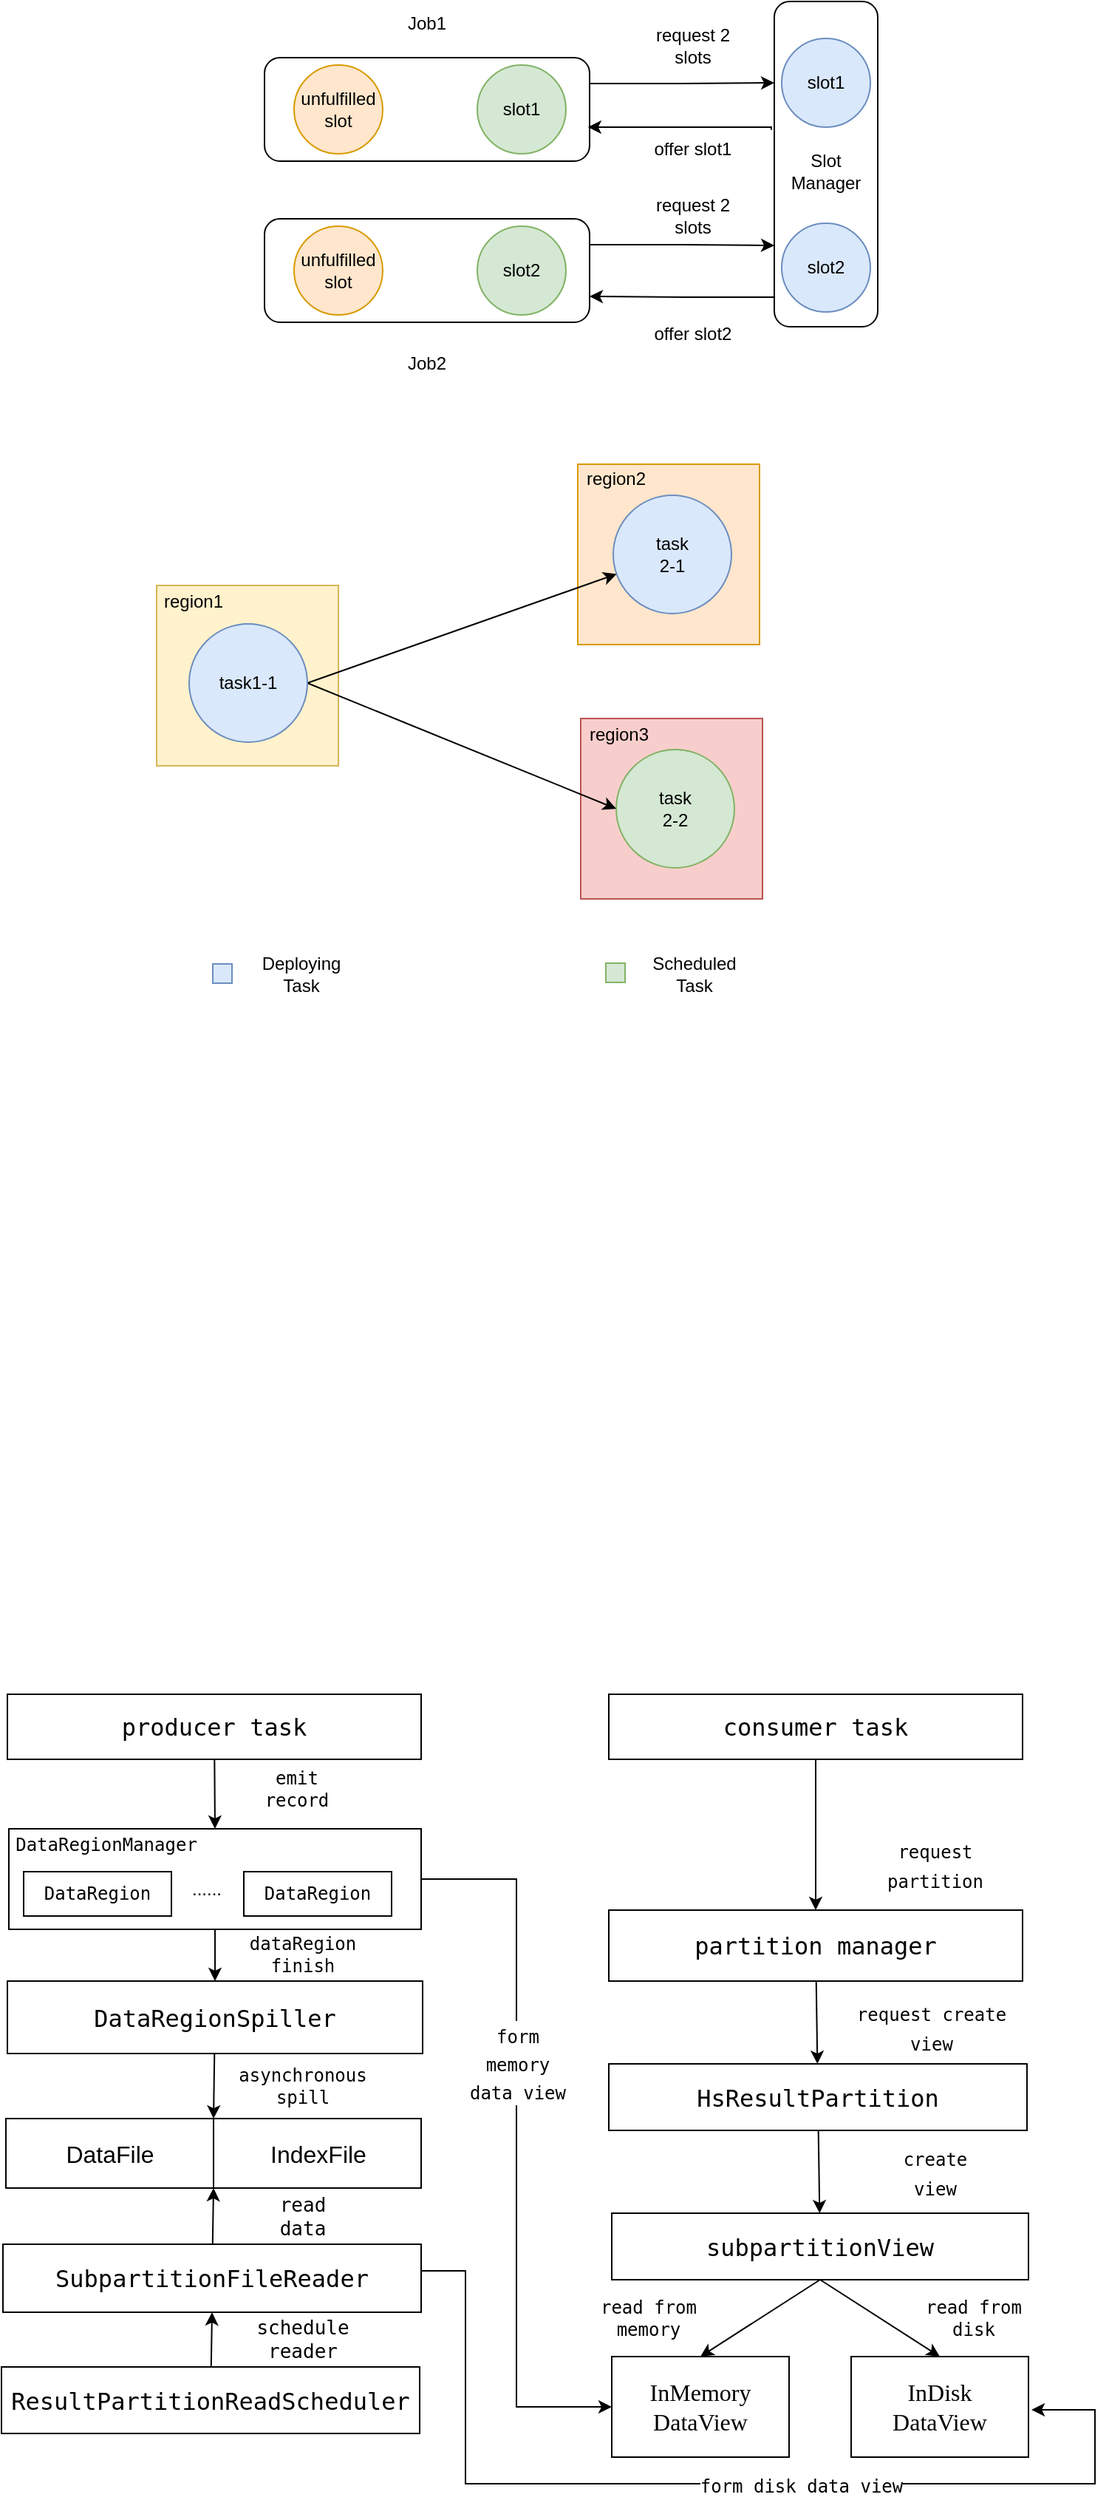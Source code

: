 <mxfile version="17.4.0" type="github">
  <diagram id="C5RBs43oDa-KdzZeNtuy" name="Page-1">
    <mxGraphModel dx="1298" dy="662" grid="0" gridSize="10" guides="1" tooltips="1" connect="1" arrows="1" fold="1" page="1" pageScale="1" pageWidth="827" pageHeight="1169" math="0" shadow="0">
      <root>
        <mxCell id="WIyWlLk6GJQsqaUBKTNV-0" />
        <mxCell id="WIyWlLk6GJQsqaUBKTNV-1" parent="WIyWlLk6GJQsqaUBKTNV-0" />
        <mxCell id="6nt90bKr9o_mBd81rcLL-40" value="" style="rounded=0;whiteSpace=wrap;html=1;labelBackgroundColor=none;strokeColor=#b85450;fillColor=#f8cecc;" vertex="1" parent="WIyWlLk6GJQsqaUBKTNV-1">
          <mxGeometry x="454" y="545" width="123" height="122" as="geometry" />
        </mxCell>
        <mxCell id="6nt90bKr9o_mBd81rcLL-39" value="" style="rounded=0;whiteSpace=wrap;html=1;labelBackgroundColor=none;strokeColor=#d79b00;fillColor=#ffe6cc;gradientColor=none;" vertex="1" parent="WIyWlLk6GJQsqaUBKTNV-1">
          <mxGeometry x="452" y="373" width="123" height="122" as="geometry" />
        </mxCell>
        <mxCell id="6nt90bKr9o_mBd81rcLL-38" value="" style="rounded=0;whiteSpace=wrap;html=1;labelBackgroundColor=none;strokeColor=#d6b656;fillColor=#fff2cc;" vertex="1" parent="WIyWlLk6GJQsqaUBKTNV-1">
          <mxGeometry x="167" y="455" width="123" height="122" as="geometry" />
        </mxCell>
        <mxCell id="6nt90bKr9o_mBd81rcLL-22" style="edgeStyle=orthogonalEdgeStyle;rounded=0;orthogonalLoop=1;jettySize=auto;html=1;exitX=0.832;exitY=0.986;exitDx=0;exitDy=0;entryX=1;entryY=0.75;entryDx=0;entryDy=0;exitPerimeter=0;" edge="1" parent="WIyWlLk6GJQsqaUBKTNV-1" source="6nt90bKr9o_mBd81rcLL-2" target="6nt90bKr9o_mBd81rcLL-17">
          <mxGeometry relative="1" as="geometry">
            <Array as="points">
              <mxPoint x="586" y="260" />
              <mxPoint x="523" y="260" />
            </Array>
          </mxGeometry>
        </mxCell>
        <mxCell id="6nt90bKr9o_mBd81rcLL-2" value="&lt;div style=&quot;direction: rtl&quot;&gt;&lt;br&gt;&lt;/div&gt;" style="rounded=1;whiteSpace=wrap;html=1;rotation=90;" vertex="1" parent="WIyWlLk6GJQsqaUBKTNV-1">
          <mxGeometry x="510" y="135" width="220" height="70" as="geometry" />
        </mxCell>
        <mxCell id="6nt90bKr9o_mBd81rcLL-24" style="edgeStyle=orthogonalEdgeStyle;rounded=0;orthogonalLoop=1;jettySize=auto;html=1;exitX=1;exitY=0.25;exitDx=0;exitDy=0;entryX=0.25;entryY=1;entryDx=0;entryDy=0;" edge="1" parent="WIyWlLk6GJQsqaUBKTNV-1" source="6nt90bKr9o_mBd81rcLL-6" target="6nt90bKr9o_mBd81rcLL-2">
          <mxGeometry relative="1" as="geometry" />
        </mxCell>
        <mxCell id="6nt90bKr9o_mBd81rcLL-6" value="" style="rounded=1;whiteSpace=wrap;html=1;" vertex="1" parent="WIyWlLk6GJQsqaUBKTNV-1">
          <mxGeometry x="240" y="98" width="220" height="70" as="geometry" />
        </mxCell>
        <mxCell id="6nt90bKr9o_mBd81rcLL-7" value="&lt;span style=&quot;&quot;&gt;slot1&lt;/span&gt;" style="ellipse;whiteSpace=wrap;html=1;aspect=fixed;direction=south;labelBackgroundColor=none;fillColor=#d5e8d4;strokeColor=#82b366;" vertex="1" parent="WIyWlLk6GJQsqaUBKTNV-1">
          <mxGeometry x="384" y="103" width="60" height="60" as="geometry" />
        </mxCell>
        <mxCell id="6nt90bKr9o_mBd81rcLL-12" value="request 2 slots" style="text;html=1;strokeColor=none;fillColor=none;align=center;verticalAlign=middle;whiteSpace=wrap;rounded=0;" vertex="1" parent="WIyWlLk6GJQsqaUBKTNV-1">
          <mxGeometry x="500" y="75" width="60" height="30" as="geometry" />
        </mxCell>
        <mxCell id="6nt90bKr9o_mBd81rcLL-13" value="offer slot1" style="text;html=1;strokeColor=none;fillColor=none;align=center;verticalAlign=middle;whiteSpace=wrap;rounded=0;" vertex="1" parent="WIyWlLk6GJQsqaUBKTNV-1">
          <mxGeometry x="500" y="145" width="60" height="30" as="geometry" />
        </mxCell>
        <mxCell id="6nt90bKr9o_mBd81rcLL-16" style="edgeStyle=orthogonalEdgeStyle;rounded=0;orthogonalLoop=1;jettySize=auto;html=1;entryX=0.995;entryY=0.671;entryDx=0;entryDy=0;entryPerimeter=0;exitX=0.395;exitY=1.029;exitDx=0;exitDy=0;exitPerimeter=0;" edge="1" parent="WIyWlLk6GJQsqaUBKTNV-1" source="6nt90bKr9o_mBd81rcLL-2" target="6nt90bKr9o_mBd81rcLL-6">
          <mxGeometry relative="1" as="geometry">
            <Array as="points">
              <mxPoint x="583" y="145" />
            </Array>
          </mxGeometry>
        </mxCell>
        <mxCell id="6nt90bKr9o_mBd81rcLL-14" value="Slot&lt;br&gt;Manager" style="text;html=1;strokeColor=none;fillColor=none;align=center;verticalAlign=middle;whiteSpace=wrap;rounded=0;" vertex="1" parent="WIyWlLk6GJQsqaUBKTNV-1">
          <mxGeometry x="590" y="160" width="60" height="30" as="geometry" />
        </mxCell>
        <mxCell id="6nt90bKr9o_mBd81rcLL-25" style="edgeStyle=orthogonalEdgeStyle;rounded=0;orthogonalLoop=1;jettySize=auto;html=1;exitX=1;exitY=0.25;exitDx=0;exitDy=0;entryX=0.75;entryY=1;entryDx=0;entryDy=0;" edge="1" parent="WIyWlLk6GJQsqaUBKTNV-1" source="6nt90bKr9o_mBd81rcLL-17" target="6nt90bKr9o_mBd81rcLL-2">
          <mxGeometry relative="1" as="geometry" />
        </mxCell>
        <mxCell id="6nt90bKr9o_mBd81rcLL-17" value="" style="rounded=1;whiteSpace=wrap;html=1;" vertex="1" parent="WIyWlLk6GJQsqaUBKTNV-1">
          <mxGeometry x="240" y="207" width="220" height="70" as="geometry" />
        </mxCell>
        <mxCell id="6nt90bKr9o_mBd81rcLL-18" value="slot2" style="ellipse;whiteSpace=wrap;html=1;aspect=fixed;direction=south;fillColor=#d5e8d4;strokeColor=#82b366;" vertex="1" parent="WIyWlLk6GJQsqaUBKTNV-1">
          <mxGeometry x="384" y="212" width="60" height="60" as="geometry" />
        </mxCell>
        <mxCell id="6nt90bKr9o_mBd81rcLL-19" value="request 2 slots" style="text;html=1;strokeColor=none;fillColor=none;align=center;verticalAlign=middle;whiteSpace=wrap;rounded=0;" vertex="1" parent="WIyWlLk6GJQsqaUBKTNV-1">
          <mxGeometry x="500" y="190" width="60" height="30" as="geometry" />
        </mxCell>
        <mxCell id="6nt90bKr9o_mBd81rcLL-20" value="offer slot2" style="text;html=1;strokeColor=none;fillColor=none;align=center;verticalAlign=middle;whiteSpace=wrap;rounded=0;" vertex="1" parent="WIyWlLk6GJQsqaUBKTNV-1">
          <mxGeometry x="500" y="270" width="60" height="30" as="geometry" />
        </mxCell>
        <mxCell id="6nt90bKr9o_mBd81rcLL-27" value="unfulfilled&lt;br&gt;slot" style="ellipse;whiteSpace=wrap;html=1;aspect=fixed;direction=south;labelBackgroundColor=none;fillColor=#ffe6cc;strokeColor=#d79b00;" vertex="1" parent="WIyWlLk6GJQsqaUBKTNV-1">
          <mxGeometry x="260" y="103" width="60" height="60" as="geometry" />
        </mxCell>
        <mxCell id="6nt90bKr9o_mBd81rcLL-28" value="unfulfilled&lt;br&gt;slot" style="ellipse;whiteSpace=wrap;html=1;aspect=fixed;direction=south;labelBackgroundColor=none;fillColor=#ffe6cc;strokeColor=#d79b00;" vertex="1" parent="WIyWlLk6GJQsqaUBKTNV-1">
          <mxGeometry x="260" y="212" width="60" height="60" as="geometry" />
        </mxCell>
        <mxCell id="6nt90bKr9o_mBd81rcLL-29" value="&lt;span style=&quot;&quot;&gt;slot1&lt;/span&gt;" style="ellipse;whiteSpace=wrap;html=1;aspect=fixed;direction=south;labelBackgroundColor=none;fillColor=#dae8fc;strokeColor=#6c8ebf;" vertex="1" parent="WIyWlLk6GJQsqaUBKTNV-1">
          <mxGeometry x="590" y="85" width="60" height="60" as="geometry" />
        </mxCell>
        <mxCell id="6nt90bKr9o_mBd81rcLL-30" value="&lt;span&gt;slot2&lt;/span&gt;" style="ellipse;whiteSpace=wrap;html=1;aspect=fixed;direction=south;labelBackgroundColor=none;fillColor=#dae8fc;strokeColor=#6c8ebf;" vertex="1" parent="WIyWlLk6GJQsqaUBKTNV-1">
          <mxGeometry x="590" y="210" width="60" height="60" as="geometry" />
        </mxCell>
        <mxCell id="6nt90bKr9o_mBd81rcLL-31" value="Job1" style="text;html=1;strokeColor=none;fillColor=none;align=center;verticalAlign=middle;whiteSpace=wrap;rounded=0;labelBackgroundColor=none;" vertex="1" parent="WIyWlLk6GJQsqaUBKTNV-1">
          <mxGeometry x="320" y="60" width="60" height="30" as="geometry" />
        </mxCell>
        <mxCell id="6nt90bKr9o_mBd81rcLL-33" value="Job2" style="text;html=1;strokeColor=none;fillColor=none;align=center;verticalAlign=middle;whiteSpace=wrap;rounded=0;labelBackgroundColor=none;" vertex="1" parent="WIyWlLk6GJQsqaUBKTNV-1">
          <mxGeometry x="320" y="290" width="60" height="30" as="geometry" />
        </mxCell>
        <mxCell id="6nt90bKr9o_mBd81rcLL-35" value="task&lt;br&gt;2-1" style="ellipse;whiteSpace=wrap;html=1;aspect=fixed;labelBackgroundColor=none;strokeColor=#6c8ebf;fillColor=#dae8fc;" vertex="1" parent="WIyWlLk6GJQsqaUBKTNV-1">
          <mxGeometry x="476" y="394" width="80" height="80" as="geometry" />
        </mxCell>
        <mxCell id="6nt90bKr9o_mBd81rcLL-36" value="task&lt;br&gt;2-2" style="ellipse;whiteSpace=wrap;html=1;aspect=fixed;labelBackgroundColor=none;strokeColor=#82b366;fillColor=#d5e8d4;" vertex="1" parent="WIyWlLk6GJQsqaUBKTNV-1">
          <mxGeometry x="478" y="566" width="80" height="80" as="geometry" />
        </mxCell>
        <mxCell id="6nt90bKr9o_mBd81rcLL-44" style="rounded=0;orthogonalLoop=1;jettySize=auto;html=1;exitX=1;exitY=0.5;exitDx=0;exitDy=0;" edge="1" parent="WIyWlLk6GJQsqaUBKTNV-1" source="6nt90bKr9o_mBd81rcLL-37" target="6nt90bKr9o_mBd81rcLL-35">
          <mxGeometry relative="1" as="geometry" />
        </mxCell>
        <mxCell id="6nt90bKr9o_mBd81rcLL-45" style="edgeStyle=none;rounded=0;orthogonalLoop=1;jettySize=auto;html=1;exitX=1;exitY=0.5;exitDx=0;exitDy=0;entryX=0;entryY=0.5;entryDx=0;entryDy=0;" edge="1" parent="WIyWlLk6GJQsqaUBKTNV-1" source="6nt90bKr9o_mBd81rcLL-37" target="6nt90bKr9o_mBd81rcLL-36">
          <mxGeometry relative="1" as="geometry" />
        </mxCell>
        <mxCell id="6nt90bKr9o_mBd81rcLL-37" value="task1-1" style="ellipse;whiteSpace=wrap;html=1;aspect=fixed;labelBackgroundColor=none;strokeColor=#6c8ebf;fillColor=#dae8fc;" vertex="1" parent="WIyWlLk6GJQsqaUBKTNV-1">
          <mxGeometry x="189" y="481" width="80" height="80" as="geometry" />
        </mxCell>
        <mxCell id="6nt90bKr9o_mBd81rcLL-41" value="region1" style="text;html=1;strokeColor=none;fillColor=none;align=center;verticalAlign=middle;whiteSpace=wrap;rounded=0;labelBackgroundColor=none;" vertex="1" parent="WIyWlLk6GJQsqaUBKTNV-1">
          <mxGeometry x="162" y="451" width="60" height="30" as="geometry" />
        </mxCell>
        <mxCell id="6nt90bKr9o_mBd81rcLL-42" value="region2" style="text;html=1;strokeColor=none;fillColor=none;align=center;verticalAlign=middle;whiteSpace=wrap;rounded=0;labelBackgroundColor=none;" vertex="1" parent="WIyWlLk6GJQsqaUBKTNV-1">
          <mxGeometry x="448" y="368" width="60" height="30" as="geometry" />
        </mxCell>
        <mxCell id="6nt90bKr9o_mBd81rcLL-43" value="region3" style="text;html=1;strokeColor=none;fillColor=none;align=center;verticalAlign=middle;whiteSpace=wrap;rounded=0;labelBackgroundColor=none;" vertex="1" parent="WIyWlLk6GJQsqaUBKTNV-1">
          <mxGeometry x="450" y="541" width="60" height="30" as="geometry" />
        </mxCell>
        <mxCell id="6nt90bKr9o_mBd81rcLL-48" value="" style="rounded=0;whiteSpace=wrap;html=1;labelBackgroundColor=none;strokeColor=#6c8ebf;fillColor=#dae8fc;sketch=0;" vertex="1" parent="WIyWlLk6GJQsqaUBKTNV-1">
          <mxGeometry x="205" y="711" width="13" height="13" as="geometry" />
        </mxCell>
        <mxCell id="6nt90bKr9o_mBd81rcLL-49" value="Deploying&lt;br&gt;Task" style="text;html=1;strokeColor=none;fillColor=none;align=center;verticalAlign=middle;whiteSpace=wrap;rounded=0;labelBackgroundColor=none;" vertex="1" parent="WIyWlLk6GJQsqaUBKTNV-1">
          <mxGeometry x="235" y="703" width="60" height="30" as="geometry" />
        </mxCell>
        <mxCell id="6nt90bKr9o_mBd81rcLL-50" value="" style="rounded=0;whiteSpace=wrap;html=1;labelBackgroundColor=none;strokeColor=#82b366;fillColor=#d5e8d4;" vertex="1" parent="WIyWlLk6GJQsqaUBKTNV-1">
          <mxGeometry x="471" y="710.5" width="13" height="13" as="geometry" />
        </mxCell>
        <mxCell id="6nt90bKr9o_mBd81rcLL-51" value="Scheduled Task" style="text;html=1;strokeColor=none;fillColor=none;align=center;verticalAlign=middle;whiteSpace=wrap;rounded=0;labelBackgroundColor=none;" vertex="1" parent="WIyWlLk6GJQsqaUBKTNV-1">
          <mxGeometry x="501" y="702.5" width="60" height="30" as="geometry" />
        </mxCell>
        <mxCell id="6nt90bKr9o_mBd81rcLL-62" value="" style="edgeStyle=none;rounded=0;orthogonalLoop=1;jettySize=auto;html=1;endArrow=classic;endFill=1;entryX=0.5;entryY=0;entryDx=0;entryDy=0;" edge="1" parent="WIyWlLk6GJQsqaUBKTNV-1" source="6nt90bKr9o_mBd81rcLL-53" target="6nt90bKr9o_mBd81rcLL-54">
          <mxGeometry relative="1" as="geometry" />
        </mxCell>
        <mxCell id="6nt90bKr9o_mBd81rcLL-53" value="&lt;font face=&quot;monaco, monospace&quot; style=&quot;font-size: 16px&quot;&gt;producer task&lt;/font&gt;" style="rounded=0;whiteSpace=wrap;html=1;shadow=0;glass=0;labelBackgroundColor=none;sketch=0;strokeColor=default;fillColor=default;gradientColor=none;" vertex="1" parent="WIyWlLk6GJQsqaUBKTNV-1">
          <mxGeometry x="66" y="1205" width="280" height="44" as="geometry" />
        </mxCell>
        <mxCell id="6nt90bKr9o_mBd81rcLL-70" value="" style="edgeStyle=none;rounded=0;orthogonalLoop=1;jettySize=auto;html=1;endArrow=classic;endFill=1;" edge="1" parent="WIyWlLk6GJQsqaUBKTNV-1" source="6nt90bKr9o_mBd81rcLL-54" target="6nt90bKr9o_mBd81rcLL-68">
          <mxGeometry relative="1" as="geometry" />
        </mxCell>
        <mxCell id="6nt90bKr9o_mBd81rcLL-63" value="&lt;font face=&quot;monaco, monospace&quot;&gt;emit&lt;br&gt;record&lt;/font&gt;" style="text;html=1;strokeColor=none;fillColor=none;align=center;verticalAlign=middle;whiteSpace=wrap;rounded=0;shadow=0;glass=0;labelBackgroundColor=none;sketch=0;" vertex="1" parent="WIyWlLk6GJQsqaUBKTNV-1">
          <mxGeometry x="232" y="1254" width="60" height="30" as="geometry" />
        </mxCell>
        <mxCell id="6nt90bKr9o_mBd81rcLL-64" value="" style="rounded=0;whiteSpace=wrap;html=1;shadow=0;glass=0;labelBackgroundColor=none;sketch=0;strokeColor=default;fillColor=default;gradientColor=none;" vertex="1" parent="WIyWlLk6GJQsqaUBKTNV-1">
          <mxGeometry x="65" y="1492" width="280" height="47" as="geometry" />
        </mxCell>
        <mxCell id="6nt90bKr9o_mBd81rcLL-74" value="" style="edgeStyle=none;rounded=0;orthogonalLoop=1;jettySize=auto;html=1;endArrow=classic;endFill=1;entryX=0;entryY=0;entryDx=0;entryDy=0;" edge="1" parent="WIyWlLk6GJQsqaUBKTNV-1" source="6nt90bKr9o_mBd81rcLL-68" target="6nt90bKr9o_mBd81rcLL-66">
          <mxGeometry relative="1" as="geometry" />
        </mxCell>
        <mxCell id="6nt90bKr9o_mBd81rcLL-68" value="&lt;font face=&quot;monaco, monospace&quot; style=&quot;font-size: 16px&quot;&gt;DataRegionSpiller&lt;/font&gt;" style="rounded=0;whiteSpace=wrap;html=1;shadow=0;glass=0;labelBackgroundColor=none;sketch=0;strokeColor=default;fillColor=default;gradientColor=none;" vertex="1" parent="WIyWlLk6GJQsqaUBKTNV-1">
          <mxGeometry x="66" y="1399" width="281" height="49" as="geometry" />
        </mxCell>
        <mxCell id="6nt90bKr9o_mBd81rcLL-71" value="" style="group" vertex="1" connectable="0" parent="WIyWlLk6GJQsqaUBKTNV-1">
          <mxGeometry x="67" y="1292" width="279" height="72" as="geometry" />
        </mxCell>
        <mxCell id="6nt90bKr9o_mBd81rcLL-54" value="" style="rounded=0;whiteSpace=wrap;html=1;shadow=0;glass=0;labelBackgroundColor=none;sketch=0;strokeColor=default;fillColor=default;gradientColor=none;" vertex="1" parent="6nt90bKr9o_mBd81rcLL-71">
          <mxGeometry y="4" width="279" height="68" as="geometry" />
        </mxCell>
        <mxCell id="6nt90bKr9o_mBd81rcLL-55" value="&lt;font face=&quot;monaco, monospace&quot;&gt;DataRegion&lt;/font&gt;" style="rounded=0;whiteSpace=wrap;html=1;shadow=0;glass=0;labelBackgroundColor=none;sketch=0;strokeColor=default;fillColor=default;gradientColor=none;" vertex="1" parent="6nt90bKr9o_mBd81rcLL-71">
          <mxGeometry x="10" y="33" width="100" height="30" as="geometry" />
        </mxCell>
        <mxCell id="6nt90bKr9o_mBd81rcLL-56" value="&lt;font face=&quot;monaco, monospace&quot;&gt;DataRegion&lt;/font&gt;" style="rounded=0;whiteSpace=wrap;html=1;shadow=0;glass=0;labelBackgroundColor=none;sketch=0;strokeColor=default;fillColor=default;gradientColor=none;" vertex="1" parent="6nt90bKr9o_mBd81rcLL-71">
          <mxGeometry x="159" y="33" width="100" height="30" as="geometry" />
        </mxCell>
        <mxCell id="6nt90bKr9o_mBd81rcLL-57" value="......" style="text;html=1;strokeColor=none;fillColor=none;align=center;verticalAlign=middle;whiteSpace=wrap;rounded=0;shadow=0;glass=0;labelBackgroundColor=none;sketch=0;" vertex="1" parent="6nt90bKr9o_mBd81rcLL-71">
          <mxGeometry x="104" y="30" width="60" height="30" as="geometry" />
        </mxCell>
        <mxCell id="6nt90bKr9o_mBd81rcLL-58" value="&lt;font face=&quot;monaco, monospace&quot;&gt;DataRegionManager&lt;/font&gt;" style="text;html=1;strokeColor=none;fillColor=none;align=center;verticalAlign=middle;whiteSpace=wrap;rounded=0;shadow=0;glass=0;labelBackgroundColor=none;sketch=0;" vertex="1" parent="6nt90bKr9o_mBd81rcLL-71">
          <mxGeometry x="36" width="60" height="30" as="geometry" />
        </mxCell>
        <mxCell id="6nt90bKr9o_mBd81rcLL-73" value="" style="group;fontSize=16;" vertex="1" connectable="0" parent="WIyWlLk6GJQsqaUBKTNV-1">
          <mxGeometry x="64" y="1492" width="281" height="47" as="geometry" />
        </mxCell>
        <mxCell id="6nt90bKr9o_mBd81rcLL-77" value="" style="group" vertex="1" connectable="0" parent="6nt90bKr9o_mBd81rcLL-73">
          <mxGeometry x="1.004" width="281" height="47" as="geometry" />
        </mxCell>
        <mxCell id="6nt90bKr9o_mBd81rcLL-65" value="&lt;font style=&quot;font-size: 16px&quot;&gt;DataFile&lt;/font&gt;" style="rounded=0;whiteSpace=wrap;html=1;shadow=0;glass=0;labelBackgroundColor=none;sketch=0;strokeColor=default;fillColor=default;gradientColor=none;" vertex="1" parent="6nt90bKr9o_mBd81rcLL-77">
          <mxGeometry width="140.5" height="47" as="geometry" />
        </mxCell>
        <mxCell id="6nt90bKr9o_mBd81rcLL-66" value="&lt;font style=&quot;font-size: 16px&quot;&gt;IndexFile&lt;/font&gt;" style="rounded=0;whiteSpace=wrap;html=1;shadow=0;glass=0;labelBackgroundColor=none;sketch=0;strokeColor=default;fillColor=default;gradientColor=none;" vertex="1" parent="6nt90bKr9o_mBd81rcLL-77">
          <mxGeometry x="140.5" width="140.5" height="47" as="geometry" />
        </mxCell>
        <mxCell id="6nt90bKr9o_mBd81rcLL-75" value="&lt;font face=&quot;monaco, monospace&quot;&gt;dataRegion&lt;br&gt;finish&lt;/font&gt;" style="text;html=1;strokeColor=none;fillColor=none;align=center;verticalAlign=middle;whiteSpace=wrap;rounded=0;shadow=0;glass=0;labelBackgroundColor=none;sketch=0;" vertex="1" parent="WIyWlLk6GJQsqaUBKTNV-1">
          <mxGeometry x="236" y="1366" width="60" height="30" as="geometry" />
        </mxCell>
        <mxCell id="6nt90bKr9o_mBd81rcLL-76" value="&lt;font face=&quot;monaco, monospace&quot;&gt;asynchronous&lt;br&gt;spill&lt;/font&gt;" style="text;html=1;strokeColor=none;fillColor=none;align=center;verticalAlign=middle;whiteSpace=wrap;rounded=0;shadow=0;glass=0;labelBackgroundColor=none;sketch=0;" vertex="1" parent="WIyWlLk6GJQsqaUBKTNV-1">
          <mxGeometry x="236" y="1455" width="60" height="30" as="geometry" />
        </mxCell>
        <mxCell id="6nt90bKr9o_mBd81rcLL-79" value="" style="edgeStyle=none;rounded=0;orthogonalLoop=1;jettySize=auto;html=1;fontFamily=Times New Roman;fontSize=16;endArrow=classic;endFill=1;entryX=0;entryY=1;entryDx=0;entryDy=0;" edge="1" parent="WIyWlLk6GJQsqaUBKTNV-1" source="6nt90bKr9o_mBd81rcLL-78" target="6nt90bKr9o_mBd81rcLL-66">
          <mxGeometry relative="1" as="geometry" />
        </mxCell>
        <mxCell id="6nt90bKr9o_mBd81rcLL-103" style="edgeStyle=orthogonalEdgeStyle;rounded=0;orthogonalLoop=1;jettySize=auto;html=1;entryX=1.017;entryY=0.603;entryDx=0;entryDy=0;fontFamily=Times New Roman;fontSize=16;endArrow=classic;endFill=1;entryPerimeter=0;" edge="1" parent="WIyWlLk6GJQsqaUBKTNV-1">
          <mxGeometry relative="1" as="geometry">
            <mxPoint x="346" y="1595" as="sourcePoint" />
            <mxPoint x="759.04" y="1689.004" as="targetPoint" />
            <Array as="points">
              <mxPoint x="376" y="1595" />
              <mxPoint x="376" y="1739" />
              <mxPoint x="802" y="1739" />
              <mxPoint x="802" y="1689" />
            </Array>
          </mxGeometry>
        </mxCell>
        <mxCell id="6nt90bKr9o_mBd81rcLL-106" value="&lt;font face=&quot;monaco, monospace&quot; style=&quot;font-size: 12px&quot;&gt;form disk data view&lt;/font&gt;" style="edgeLabel;html=1;align=center;verticalAlign=middle;resizable=0;points=[];fontSize=16;fontFamily=Times New Roman;" vertex="1" connectable="0" parent="6nt90bKr9o_mBd81rcLL-103">
          <mxGeometry x="0.158" relative="1" as="geometry">
            <mxPoint as="offset" />
          </mxGeometry>
        </mxCell>
        <mxCell id="6nt90bKr9o_mBd81rcLL-78" value="&lt;pre style=&quot;background-color: rgb(255 , 255 , 255) ; color: rgb(8 , 8 , 8) ; font-size: 12pt&quot;&gt;&lt;span style=&quot;color: rgb(0 , 0 , 0)&quot;&gt;&lt;font face=&quot;monaco, monospace&quot;&gt;SubpartitionFileReader&lt;/font&gt;&lt;/span&gt;&lt;/pre&gt;" style="rounded=0;whiteSpace=wrap;html=1;shadow=0;glass=0;labelBackgroundColor=none;sketch=0;strokeColor=default;fillColor=default;gradientColor=none;" vertex="1" parent="WIyWlLk6GJQsqaUBKTNV-1">
          <mxGeometry x="63" y="1577" width="283" height="46" as="geometry" />
        </mxCell>
        <mxCell id="6nt90bKr9o_mBd81rcLL-80" value="&lt;font face=&quot;monaco, monospace&quot; style=&quot;font-size: 13px;&quot;&gt;read&lt;br style=&quot;font-size: 13px;&quot;&gt;data&lt;/font&gt;" style="text;html=1;strokeColor=none;fillColor=none;align=center;verticalAlign=middle;whiteSpace=wrap;rounded=0;shadow=0;glass=0;labelBackgroundColor=none;sketch=0;fontFamily=Times New Roman;fontSize=13;" vertex="1" parent="WIyWlLk6GJQsqaUBKTNV-1">
          <mxGeometry x="236" y="1543" width="60" height="30" as="geometry" />
        </mxCell>
        <mxCell id="6nt90bKr9o_mBd81rcLL-82" value="" style="edgeStyle=none;rounded=0;orthogonalLoop=1;jettySize=auto;html=1;fontFamily=Times New Roman;fontSize=13;endArrow=classic;endFill=1;entryX=0.5;entryY=1;entryDx=0;entryDy=0;" edge="1" parent="WIyWlLk6GJQsqaUBKTNV-1" source="6nt90bKr9o_mBd81rcLL-81" target="6nt90bKr9o_mBd81rcLL-78">
          <mxGeometry relative="1" as="geometry" />
        </mxCell>
        <mxCell id="6nt90bKr9o_mBd81rcLL-81" value="&lt;pre style=&quot;background-color: #ffffff ; color: #080808 ; font-family: &amp;#34;monaco&amp;#34; , monospace ; font-size: 12.0pt&quot;&gt;&lt;span style=&quot;color: #000000&quot;&gt;ResultPartitionReadScheduler&lt;/span&gt;&lt;/pre&gt;" style="rounded=0;whiteSpace=wrap;html=1;shadow=0;glass=0;labelBackgroundColor=none;sketch=0;fontFamily=Times New Roman;fontSize=13;strokeColor=default;fillColor=default;gradientColor=none;" vertex="1" parent="WIyWlLk6GJQsqaUBKTNV-1">
          <mxGeometry x="62" y="1660" width="283" height="45" as="geometry" />
        </mxCell>
        <mxCell id="6nt90bKr9o_mBd81rcLL-83" value="&lt;font face=&quot;monaco, monospace&quot;&gt;schedule&lt;br&gt;reader&lt;/font&gt;" style="text;html=1;strokeColor=none;fillColor=none;align=center;verticalAlign=middle;whiteSpace=wrap;rounded=0;shadow=0;glass=0;labelBackgroundColor=none;sketch=0;fontFamily=Times New Roman;fontSize=13;" vertex="1" parent="WIyWlLk6GJQsqaUBKTNV-1">
          <mxGeometry x="236" y="1626" width="60" height="30" as="geometry" />
        </mxCell>
        <mxCell id="6nt90bKr9o_mBd81rcLL-87" style="edgeStyle=none;rounded=0;orthogonalLoop=1;jettySize=auto;html=1;fontFamily=Times New Roman;fontSize=13;endArrow=classic;endFill=1;" edge="1" parent="WIyWlLk6GJQsqaUBKTNV-1" source="6nt90bKr9o_mBd81rcLL-85" target="6nt90bKr9o_mBd81rcLL-86">
          <mxGeometry relative="1" as="geometry" />
        </mxCell>
        <mxCell id="6nt90bKr9o_mBd81rcLL-85" value="&lt;font face=&quot;monaco, monospace&quot; style=&quot;font-size: 16px&quot;&gt;consumer task&lt;/font&gt;" style="rounded=0;whiteSpace=wrap;html=1;shadow=0;glass=0;labelBackgroundColor=none;sketch=0;strokeColor=default;fillColor=default;gradientColor=none;" vertex="1" parent="WIyWlLk6GJQsqaUBKTNV-1">
          <mxGeometry x="473" y="1205" width="280" height="44" as="geometry" />
        </mxCell>
        <mxCell id="6nt90bKr9o_mBd81rcLL-89" value="" style="edgeStyle=none;rounded=0;orthogonalLoop=1;jettySize=auto;html=1;fontFamily=Times New Roman;fontSize=16;endArrow=classic;endFill=1;" edge="1" parent="WIyWlLk6GJQsqaUBKTNV-1" source="6nt90bKr9o_mBd81rcLL-86" target="6nt90bKr9o_mBd81rcLL-88">
          <mxGeometry relative="1" as="geometry" />
        </mxCell>
        <mxCell id="6nt90bKr9o_mBd81rcLL-86" value="&lt;font face=&quot;monaco, monospace&quot; style=&quot;font-size: 16px&quot;&gt;partition manager&lt;/font&gt;" style="rounded=0;whiteSpace=wrap;html=1;shadow=0;glass=0;labelBackgroundColor=none;sketch=0;strokeColor=default;fillColor=default;gradientColor=none;" vertex="1" parent="WIyWlLk6GJQsqaUBKTNV-1">
          <mxGeometry x="473" y="1351" width="280" height="48" as="geometry" />
        </mxCell>
        <mxCell id="6nt90bKr9o_mBd81rcLL-93" value="" style="edgeStyle=none;rounded=0;orthogonalLoop=1;jettySize=auto;html=1;fontFamily=Times New Roman;fontSize=16;endArrow=classic;endFill=1;" edge="1" parent="WIyWlLk6GJQsqaUBKTNV-1" source="6nt90bKr9o_mBd81rcLL-88" target="6nt90bKr9o_mBd81rcLL-92">
          <mxGeometry relative="1" as="geometry" />
        </mxCell>
        <mxCell id="6nt90bKr9o_mBd81rcLL-88" value="&lt;font face=&quot;monaco, monospace&quot; style=&quot;font-size: 16px&quot;&gt;HsResultPartition&lt;/font&gt;" style="rounded=0;whiteSpace=wrap;html=1;shadow=0;glass=0;labelBackgroundColor=none;sketch=0;strokeColor=default;fillColor=default;gradientColor=none;" vertex="1" parent="WIyWlLk6GJQsqaUBKTNV-1">
          <mxGeometry x="473" y="1455" width="283" height="45" as="geometry" />
        </mxCell>
        <mxCell id="6nt90bKr9o_mBd81rcLL-90" value="&lt;font style=&quot;font-size: 12px&quot;&gt;request&lt;br&gt;partition&lt;/font&gt;" style="text;html=1;strokeColor=none;fillColor=none;align=center;verticalAlign=middle;whiteSpace=wrap;rounded=0;shadow=0;glass=0;labelBackgroundColor=none;sketch=0;fontFamily=monaco, monospace;fontSize=16;" vertex="1" parent="WIyWlLk6GJQsqaUBKTNV-1">
          <mxGeometry x="663.5" y="1305" width="60" height="30" as="geometry" />
        </mxCell>
        <mxCell id="6nt90bKr9o_mBd81rcLL-91" value="&lt;font style=&quot;font-size: 12px&quot;&gt;request create&lt;br&gt;view&lt;/font&gt;" style="text;html=1;strokeColor=none;fillColor=none;align=center;verticalAlign=middle;whiteSpace=wrap;rounded=0;shadow=0;glass=0;labelBackgroundColor=none;sketch=0;fontFamily=monaco, monospace;fontSize=16;" vertex="1" parent="WIyWlLk6GJQsqaUBKTNV-1">
          <mxGeometry x="612" y="1414" width="159" height="32" as="geometry" />
        </mxCell>
        <mxCell id="6nt90bKr9o_mBd81rcLL-107" style="rounded=0;orthogonalLoop=1;jettySize=auto;html=1;exitX=0.5;exitY=1;exitDx=0;exitDy=0;entryX=0.5;entryY=0;entryDx=0;entryDy=0;fontFamily=monaco, monospace;fontSize=12;endArrow=classic;endFill=1;" edge="1" parent="WIyWlLk6GJQsqaUBKTNV-1" source="6nt90bKr9o_mBd81rcLL-92" target="6nt90bKr9o_mBd81rcLL-97">
          <mxGeometry relative="1" as="geometry" />
        </mxCell>
        <mxCell id="6nt90bKr9o_mBd81rcLL-109" style="edgeStyle=none;rounded=0;orthogonalLoop=1;jettySize=auto;html=1;entryX=0.5;entryY=0;entryDx=0;entryDy=0;fontFamily=monaco, monospace;fontSize=12;endArrow=classic;endFill=1;exitX=0.5;exitY=1;exitDx=0;exitDy=0;" edge="1" parent="WIyWlLk6GJQsqaUBKTNV-1" source="6nt90bKr9o_mBd81rcLL-92" target="6nt90bKr9o_mBd81rcLL-101">
          <mxGeometry relative="1" as="geometry" />
        </mxCell>
        <mxCell id="6nt90bKr9o_mBd81rcLL-92" value="&lt;font face=&quot;monaco, monospace&quot; style=&quot;font-size: 16px&quot;&gt;subpartitionView&lt;/font&gt;" style="rounded=0;whiteSpace=wrap;html=1;shadow=0;glass=0;labelBackgroundColor=none;sketch=0;strokeColor=default;fillColor=default;gradientColor=none;" vertex="1" parent="WIyWlLk6GJQsqaUBKTNV-1">
          <mxGeometry x="475" y="1556" width="282" height="45" as="geometry" />
        </mxCell>
        <mxCell id="6nt90bKr9o_mBd81rcLL-94" value="&lt;font style=&quot;font-size: 12px&quot;&gt;create&lt;br&gt;view&lt;/font&gt;" style="text;html=1;strokeColor=none;fillColor=none;align=center;verticalAlign=middle;whiteSpace=wrap;rounded=0;shadow=0;glass=0;labelBackgroundColor=none;sketch=0;fontFamily=monaco, monospace;fontSize=16;" vertex="1" parent="WIyWlLk6GJQsqaUBKTNV-1">
          <mxGeometry x="663.5" y="1513" width="60" height="30" as="geometry" />
        </mxCell>
        <mxCell id="6nt90bKr9o_mBd81rcLL-97" value="InMemory&lt;br&gt;DataView" style="rounded=0;whiteSpace=wrap;html=1;shadow=0;glass=0;labelBackgroundColor=none;sketch=0;fontFamily=Times New Roman;fontSize=16;strokeColor=default;fillColor=default;gradientColor=none;" vertex="1" parent="WIyWlLk6GJQsqaUBKTNV-1">
          <mxGeometry x="475" y="1653" width="120" height="68" as="geometry" />
        </mxCell>
        <mxCell id="6nt90bKr9o_mBd81rcLL-100" style="edgeStyle=orthogonalEdgeStyle;rounded=0;orthogonalLoop=1;jettySize=auto;html=1;entryX=0;entryY=0.5;entryDx=0;entryDy=0;fontFamily=Times New Roman;fontSize=16;endArrow=classic;endFill=1;exitX=1;exitY=0.5;exitDx=0;exitDy=0;" edge="1" parent="WIyWlLk6GJQsqaUBKTNV-1" source="6nt90bKr9o_mBd81rcLL-54" target="6nt90bKr9o_mBd81rcLL-97">
          <mxGeometry relative="1" as="geometry" />
        </mxCell>
        <mxCell id="6nt90bKr9o_mBd81rcLL-105" value="&lt;font face=&quot;monaco, monospace&quot; style=&quot;font-size: 12px&quot;&gt;form&lt;br&gt;memory&lt;br&gt;data view&lt;/font&gt;" style="edgeLabel;html=1;align=center;verticalAlign=middle;resizable=0;points=[];fontSize=16;fontFamily=Times New Roman;" vertex="1" connectable="0" parent="6nt90bKr9o_mBd81rcLL-100">
          <mxGeometry x="-0.224" relative="1" as="geometry">
            <mxPoint as="offset" />
          </mxGeometry>
        </mxCell>
        <mxCell id="6nt90bKr9o_mBd81rcLL-101" value="InDisk&lt;br&gt;DataView" style="rounded=0;whiteSpace=wrap;html=1;shadow=0;glass=0;labelBackgroundColor=none;sketch=0;fontFamily=Times New Roman;fontSize=16;strokeColor=default;fillColor=default;gradientColor=none;" vertex="1" parent="WIyWlLk6GJQsqaUBKTNV-1">
          <mxGeometry x="637" y="1653" width="120" height="68" as="geometry" />
        </mxCell>
        <mxCell id="6nt90bKr9o_mBd81rcLL-110" value="read from memory" style="text;html=1;strokeColor=none;fillColor=none;align=center;verticalAlign=middle;whiteSpace=wrap;rounded=0;shadow=0;glass=0;labelBackgroundColor=none;sketch=0;fontFamily=monaco, monospace;fontSize=12;" vertex="1" parent="WIyWlLk6GJQsqaUBKTNV-1">
          <mxGeometry x="452" y="1612" width="96" height="30" as="geometry" />
        </mxCell>
        <mxCell id="6nt90bKr9o_mBd81rcLL-111" value="read from disk" style="text;html=1;strokeColor=none;fillColor=none;align=center;verticalAlign=middle;whiteSpace=wrap;rounded=0;shadow=0;glass=0;labelBackgroundColor=none;sketch=0;fontFamily=monaco, monospace;fontSize=12;" vertex="1" parent="WIyWlLk6GJQsqaUBKTNV-1">
          <mxGeometry x="672" y="1612" width="96" height="30" as="geometry" />
        </mxCell>
      </root>
    </mxGraphModel>
  </diagram>
</mxfile>
